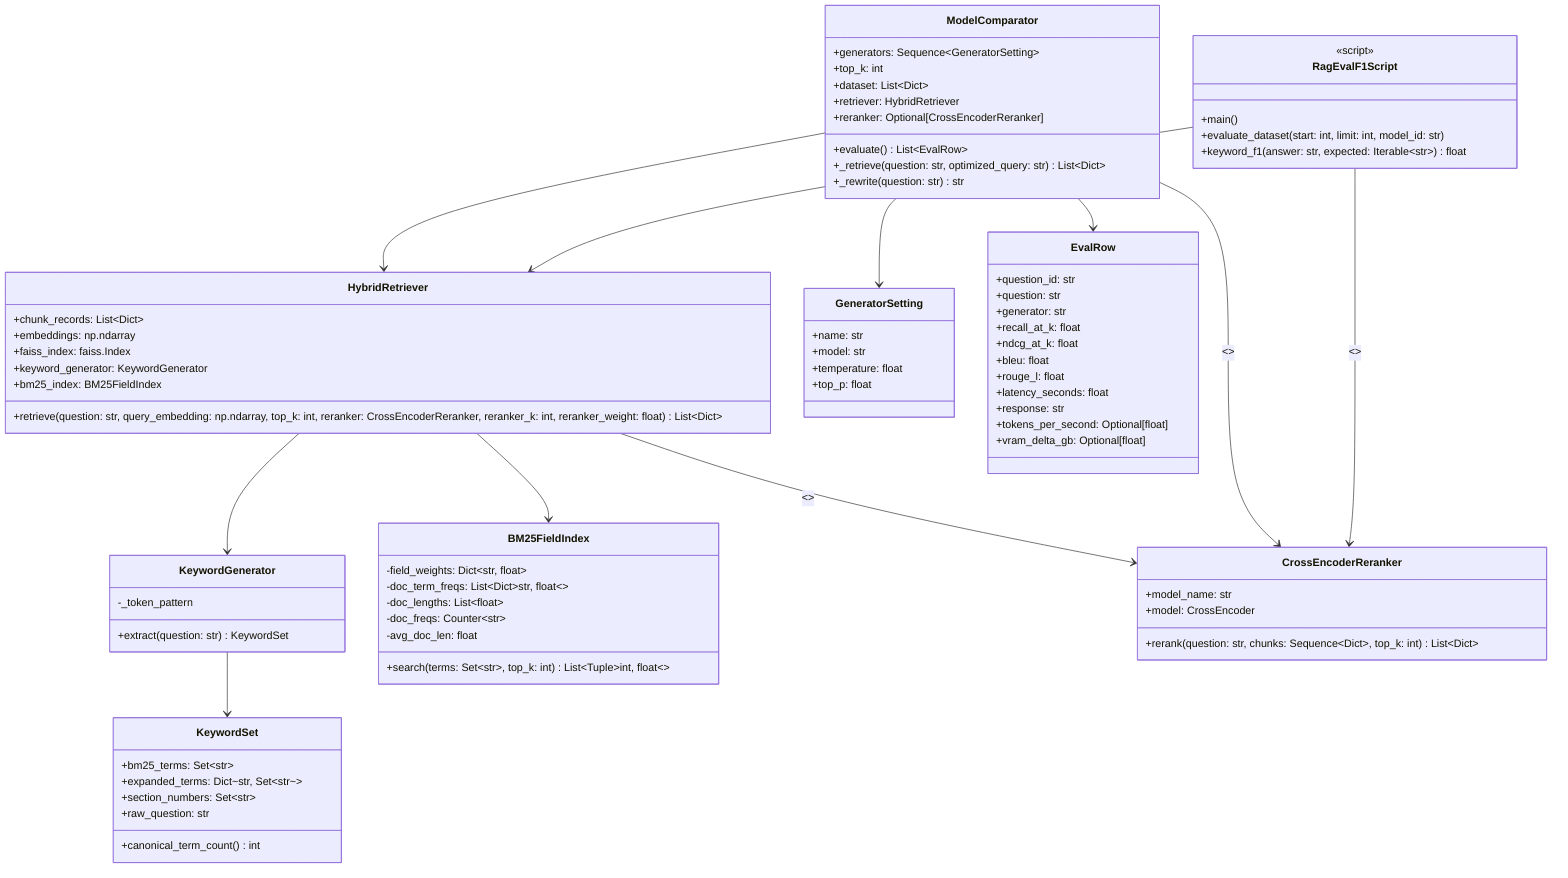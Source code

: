 %% Mermaid class diagram for SupportAssistantApp core components
classDiagram
    class KeywordSet {
        +bm25_terms: Set~str~
        +expanded_terms: Dict~str, Set~str~~
        +section_numbers: Set~str~
        +raw_question: str
        +canonical_term_count() int
    }

    class KeywordGenerator {
        -_token_pattern
        +extract(question: str) KeywordSet
    }

    class BM25FieldIndex {
        -field_weights: Dict~str, float~
        -doc_term_freqs: List~Dict~str, float~~
        -doc_lengths: List~float~
        -doc_freqs: Counter~str~
        -avg_doc_len: float
        +search(terms: Set~str~, top_k: int) List~Tuple~int, float~~
    }

    class HybridRetriever {
        +chunk_records: List~Dict~
        +embeddings: np.ndarray
        +faiss_index: faiss.Index
        +keyword_generator: KeywordGenerator
        +bm25_index: BM25FieldIndex
        +retrieve(question: str, query_embedding: np.ndarray, top_k: int, reranker: CrossEncoderReranker, reranker_k: int, reranker_weight: float) List~Dict~
    }

    class CrossEncoderReranker {
        +model_name: str
        +model: CrossEncoder
        +rerank(question: str, chunks: Sequence~Dict~, top_k: int) List~Dict~
    }

    class GeneratorSetting {
        +name: str
        +model: str
        +temperature: float
        +top_p: float
    }

    class EvalRow {
        +question_id: str
        +question: str
        +generator: str
        +recall_at_k: float
        +ndcg_at_k: float
        +bleu: float
        +rouge_l: float
        +latency_seconds: float
        +response: str
        +tokens_per_second: Optional[float]
        +vram_delta_gb: Optional[float]
    }

    class ModelComparator {
        +generators: Sequence~GeneratorSetting~
        +top_k: int
        +dataset: List~Dict~
        +retriever: HybridRetriever
        +reranker: Optional[CrossEncoderReranker]
        +evaluate() List~EvalRow~
        +_retrieve(question: str, optimized_query: str) List~Dict~
        +_rewrite(question: str) str
    }

    class RagEvalF1Script {
        <<script>>
        +main()
        +evaluate_dataset(start: int, limit: int, model_id: str)
        +keyword_f1(answer: str, expected: Iterable~str~) float
    }

    KeywordGenerator --> KeywordSet
    HybridRetriever --> KeywordGenerator
    HybridRetriever --> BM25FieldIndex
    HybridRetriever --> CrossEncoderReranker : <<optional>>
    ModelComparator --> HybridRetriever
    ModelComparator --> CrossEncoderReranker : <<optional>>
    ModelComparator --> GeneratorSetting
    ModelComparator --> EvalRow
    RagEvalF1Script --> HybridRetriever
    RagEvalF1Script --> CrossEncoderReranker : <<optional>>